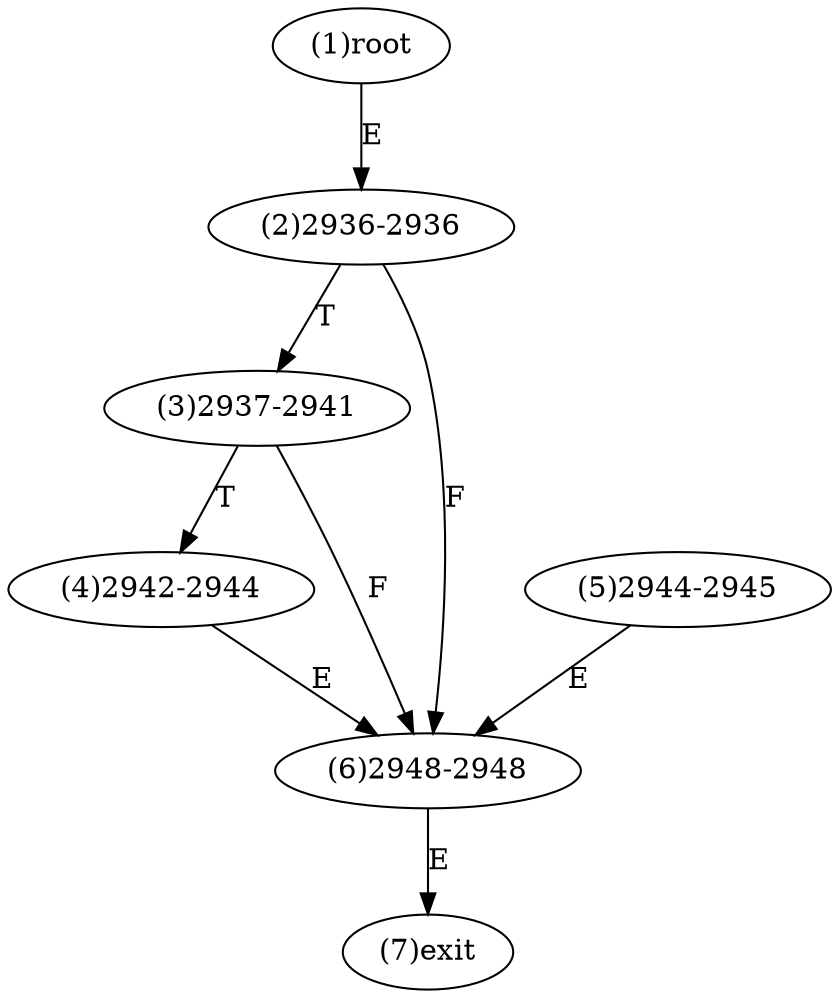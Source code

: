 digraph "" { 
1[ label="(1)root"];
2[ label="(2)2936-2936"];
3[ label="(3)2937-2941"];
4[ label="(4)2942-2944"];
5[ label="(5)2944-2945"];
6[ label="(6)2948-2948"];
7[ label="(7)exit"];
1->2[ label="E"];
2->6[ label="F"];
2->3[ label="T"];
3->6[ label="F"];
3->4[ label="T"];
4->6[ label="E"];
5->6[ label="E"];
6->7[ label="E"];
}